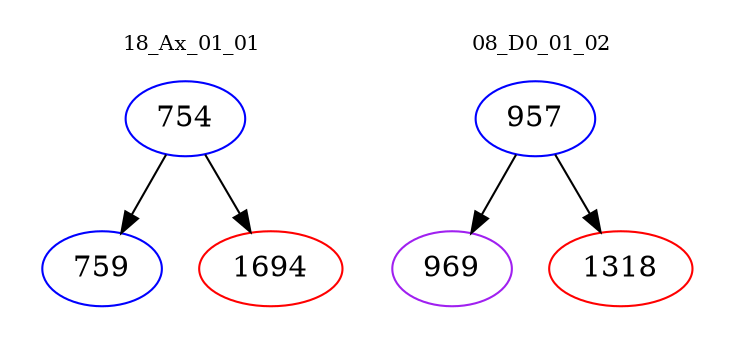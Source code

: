 digraph{
subgraph cluster_0 {
color = white
label = "18_Ax_01_01";
fontsize=10;
T0_754 [label="754", color="blue"]
T0_754 -> T0_759 [color="black"]
T0_759 [label="759", color="blue"]
T0_754 -> T0_1694 [color="black"]
T0_1694 [label="1694", color="red"]
}
subgraph cluster_1 {
color = white
label = "08_D0_01_02";
fontsize=10;
T1_957 [label="957", color="blue"]
T1_957 -> T1_969 [color="black"]
T1_969 [label="969", color="purple"]
T1_957 -> T1_1318 [color="black"]
T1_1318 [label="1318", color="red"]
}
}
